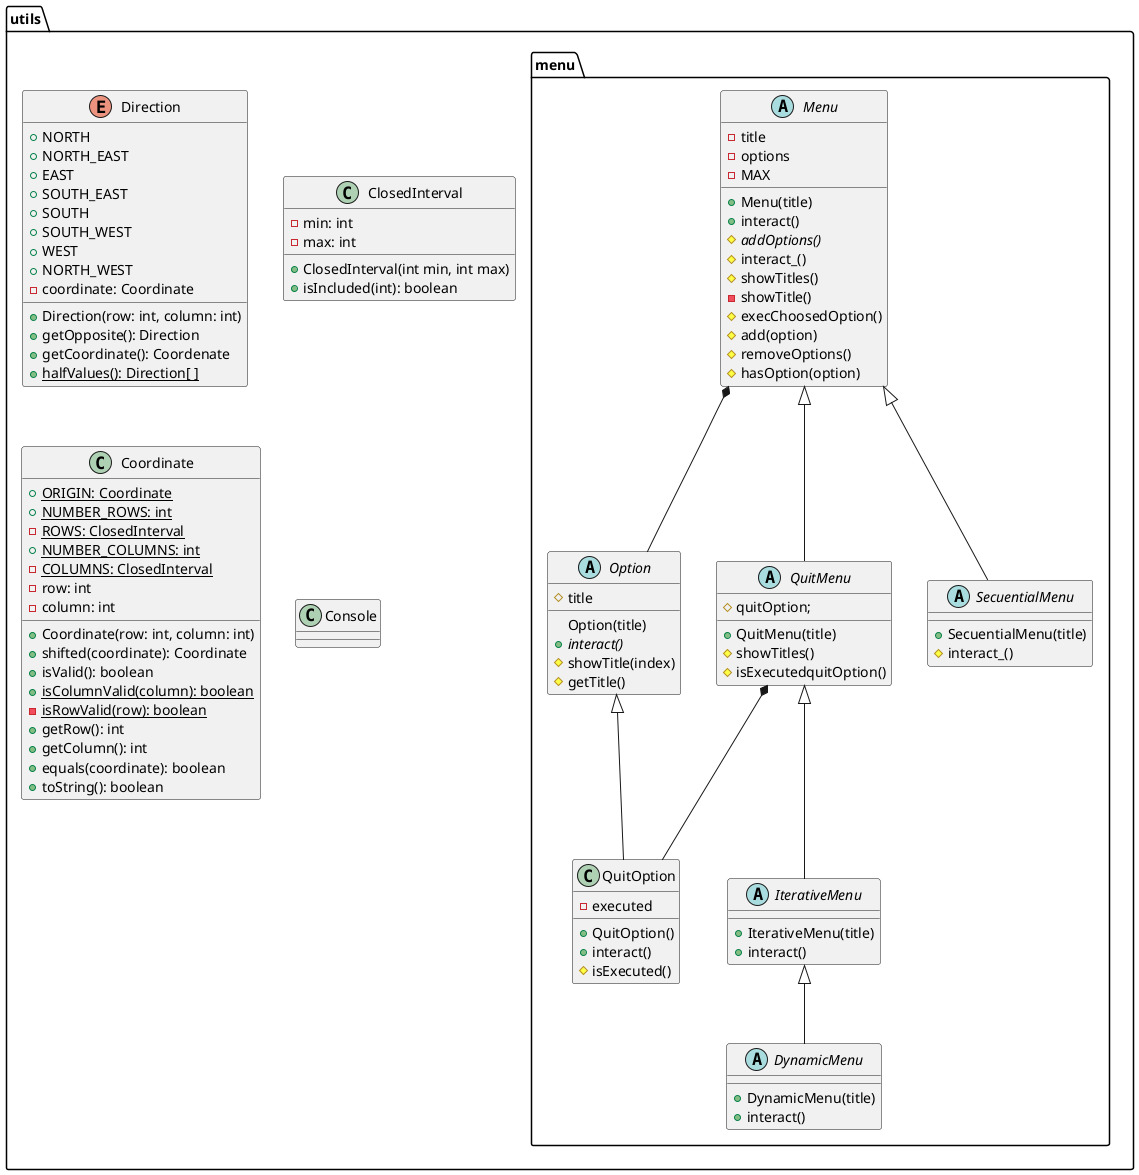 @startuml utils

enum utils.Direction
class utils.ClosedInterval
class utils.Coordinate
class utils.Console

abstract class utils.menu.Option
abstract class utils.menu.DynamicMenu
abstract class utils.menu.IterativeMenu
abstract class utils.menu.Menu
abstract class utils.menu.QuitMenu
abstract class utils.menu.SecuentialMenu
class utils.menu.QuitOption

Menu <|-- SecuentialMenu
Menu <|-- QuitMenu
Menu *-- Option
IterativeMenu  <|-- DynamicMenu
QuitMenu <|-- IterativeMenu
Option <|-- QuitOption
QuitMenu *-- QuitOption

Option : #title
Option : Option(title)
Option : {abstract} +interact()
Option : #showTitle(index)
Option : #getTitle()

QuitOption : -executed
QuitOption : +QuitOption()
QuitOption : +interact() 
QuitOption : #isExecuted()

Menu : -title
Menu : -options
Menu : -MAX
Menu : +Menu(title)
Menu : +interact()
Menu : {abstract} #addOptions()
Menu : #interact_()
Menu : #showTitles()
Menu : -showTitle()
Menu : #execChoosedOption()
Menu : #add(option)
Menu : #removeOptions()
Menu : #hasOption(option)

QuitMenu : #quitOption;
QuitMenu : +QuitMenu(title)
QuitMenu : #showTitles()
QuitMenu : #isExecutedquitOption()

IterativeMenu : +IterativeMenu(title) 
IterativeMenu : +interact()

DynamicMenu : +DynamicMenu(title) 
DynamicMenu : +interact()

SecuentialMenu : +SecuentialMenu(title) 
SecuentialMenu : #interact_()

Direction : +NORTH
Direction : +NORTH_EAST
Direction : +EAST
Direction : +SOUTH_EAST
Direction : +SOUTH
Direction : +SOUTH_WEST
Direction : +WEST
Direction : +NORTH_WEST
Direction : -coordinate: Coordinate
Direction : +Direction(row: int, column: int)
Direction : +getOpposite(): Direction
Direction : +getCoordinate(): Coordenate
Direction : +{static}halfValues(): Direction[ ]

Coordinate : {static} +ORIGIN: Coordinate
Coordinate : {static} +NUMBER_ROWS: int
Coordinate : {static} -ROWS: ClosedInterval
Coordinate : {static} +NUMBER_COLUMNS: int
Coordinate : {static} -COLUMNS: ClosedInterval
Coordinate : -row: int
Coordinate : -column: int
Coordinate : +Coordinate(row: int, column: int)
Coordinate : +shifted(coordinate): Coordinate
Coordinate : +isValid(): boolean
Coordinate : {static} +isColumnValid(column): boolean
Coordinate : {static} -isRowValid(row): boolean
Coordinate : +getRow(): int
Coordinate : +getColumn(): int
Coordinate : +equals(coordinate): boolean
Coordinate : +toString(): boolean

ClosedInterval : -min: int
ClosedInterval : -max: int
ClosedInterval : +ClosedInterval(int min, int max)
ClosedInterval : +isIncluded(int): boolean

@enduml